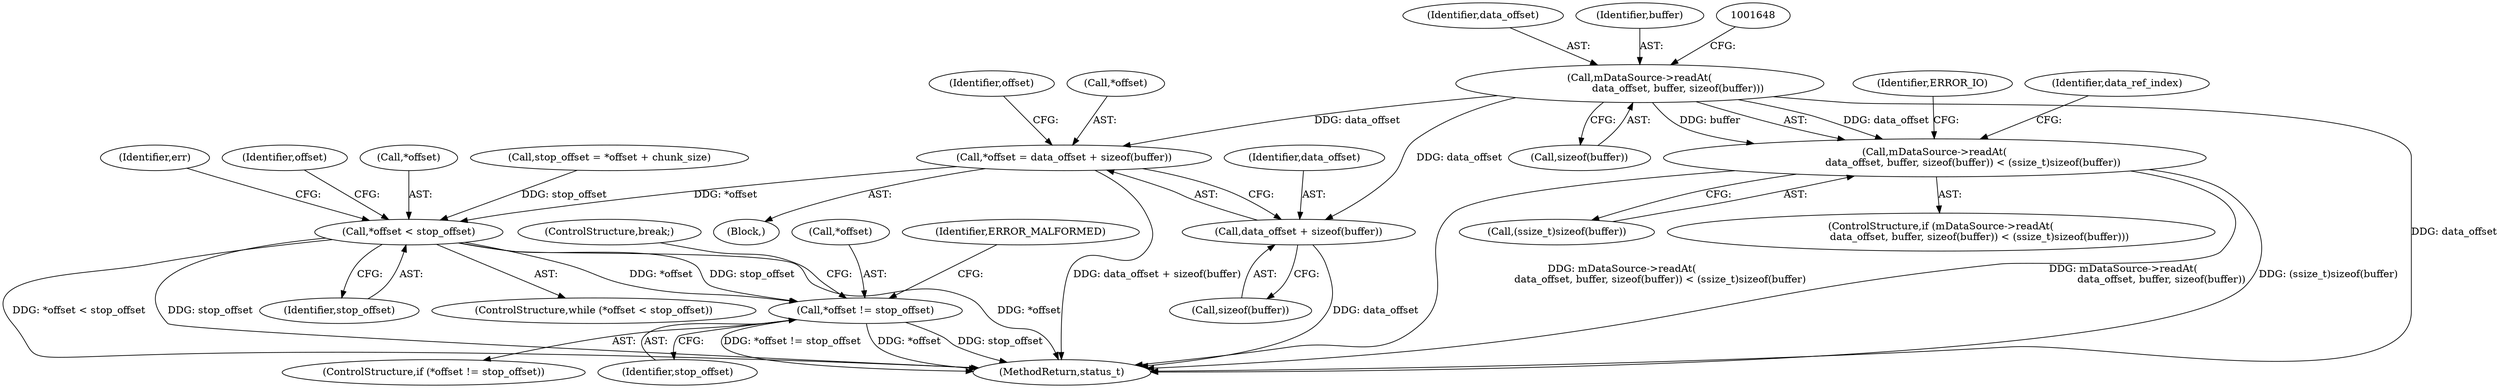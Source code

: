 digraph "0_Android_463a6f807e187828442949d1924e143cf07778c6@API" {
"1001642" [label="(Call,mDataSource->readAt(\n                        data_offset, buffer, sizeof(buffer)))"];
"1001641" [label="(Call,mDataSource->readAt(\n                        data_offset, buffer, sizeof(buffer)) < (ssize_t)sizeof(buffer))"];
"1001722" [label="(Call,*offset = data_offset + sizeof(buffer))"];
"1001730" [label="(Call,*offset < stop_offset)"];
"1001751" [label="(Call,*offset != stop_offset)"];
"1001725" [label="(Call,data_offset + sizeof(buffer))"];
"1001625" [label="(Block,)"];
"1001643" [label="(Identifier,data_offset)"];
"1001653" [label="(Identifier,ERROR_IO)"];
"1001750" [label="(ControlStructure,if (*offset != stop_offset))"];
"1001726" [label="(Identifier,data_offset)"];
"1001751" [label="(Call,*offset != stop_offset)"];
"1001752" [label="(Call,*offset)"];
"1001642" [label="(Call,mDataSource->readAt(\n                        data_offset, buffer, sizeof(buffer)))"];
"1001730" [label="(Call,*offset < stop_offset)"];
"1001727" [label="(Call,sizeof(buffer))"];
"1001757" [label="(Identifier,ERROR_MALFORMED)"];
"1001725" [label="(Call,data_offset + sizeof(buffer))"];
"1001758" [label="(ControlStructure,break;)"];
"1001640" [label="(ControlStructure,if (mDataSource->readAt(\n                        data_offset, buffer, sizeof(buffer)) < (ssize_t)sizeof(buffer)))"];
"1001723" [label="(Call,*offset)"];
"1001722" [label="(Call,*offset = data_offset + sizeof(buffer))"];
"1001733" [label="(Identifier,stop_offset)"];
"1001731" [label="(Call,*offset)"];
"1001732" [label="(Identifier,offset)"];
"1002911" [label="(MethodReturn,status_t)"];
"1001716" [label="(Call,stop_offset = *offset + chunk_size)"];
"1001644" [label="(Identifier,buffer)"];
"1001737" [label="(Identifier,err)"];
"1001645" [label="(Call,sizeof(buffer))"];
"1001641" [label="(Call,mDataSource->readAt(\n                        data_offset, buffer, sizeof(buffer)) < (ssize_t)sizeof(buffer))"];
"1001647" [label="(Call,(ssize_t)sizeof(buffer))"];
"1001754" [label="(Identifier,stop_offset)"];
"1001729" [label="(ControlStructure,while (*offset < stop_offset))"];
"1001656" [label="(Identifier,data_ref_index)"];
"1001753" [label="(Identifier,offset)"];
"1001642" -> "1001641"  [label="AST: "];
"1001642" -> "1001645"  [label="CFG: "];
"1001643" -> "1001642"  [label="AST: "];
"1001644" -> "1001642"  [label="AST: "];
"1001645" -> "1001642"  [label="AST: "];
"1001648" -> "1001642"  [label="CFG: "];
"1001642" -> "1002911"  [label="DDG: data_offset"];
"1001642" -> "1001641"  [label="DDG: data_offset"];
"1001642" -> "1001641"  [label="DDG: buffer"];
"1001642" -> "1001722"  [label="DDG: data_offset"];
"1001642" -> "1001725"  [label="DDG: data_offset"];
"1001641" -> "1001640"  [label="AST: "];
"1001641" -> "1001647"  [label="CFG: "];
"1001647" -> "1001641"  [label="AST: "];
"1001653" -> "1001641"  [label="CFG: "];
"1001656" -> "1001641"  [label="CFG: "];
"1001641" -> "1002911"  [label="DDG: mDataSource->readAt(\n                        data_offset, buffer, sizeof(buffer))"];
"1001641" -> "1002911"  [label="DDG: (ssize_t)sizeof(buffer)"];
"1001641" -> "1002911"  [label="DDG: mDataSource->readAt(\n                        data_offset, buffer, sizeof(buffer)) < (ssize_t)sizeof(buffer)"];
"1001722" -> "1001625"  [label="AST: "];
"1001722" -> "1001725"  [label="CFG: "];
"1001723" -> "1001722"  [label="AST: "];
"1001725" -> "1001722"  [label="AST: "];
"1001732" -> "1001722"  [label="CFG: "];
"1001722" -> "1002911"  [label="DDG: data_offset + sizeof(buffer)"];
"1001722" -> "1001730"  [label="DDG: *offset"];
"1001730" -> "1001729"  [label="AST: "];
"1001730" -> "1001733"  [label="CFG: "];
"1001731" -> "1001730"  [label="AST: "];
"1001733" -> "1001730"  [label="AST: "];
"1001737" -> "1001730"  [label="CFG: "];
"1001753" -> "1001730"  [label="CFG: "];
"1001730" -> "1002911"  [label="DDG: *offset < stop_offset"];
"1001730" -> "1002911"  [label="DDG: *offset"];
"1001730" -> "1002911"  [label="DDG: stop_offset"];
"1001716" -> "1001730"  [label="DDG: stop_offset"];
"1001730" -> "1001751"  [label="DDG: *offset"];
"1001730" -> "1001751"  [label="DDG: stop_offset"];
"1001751" -> "1001750"  [label="AST: "];
"1001751" -> "1001754"  [label="CFG: "];
"1001752" -> "1001751"  [label="AST: "];
"1001754" -> "1001751"  [label="AST: "];
"1001757" -> "1001751"  [label="CFG: "];
"1001758" -> "1001751"  [label="CFG: "];
"1001751" -> "1002911"  [label="DDG: *offset != stop_offset"];
"1001751" -> "1002911"  [label="DDG: *offset"];
"1001751" -> "1002911"  [label="DDG: stop_offset"];
"1001725" -> "1001727"  [label="CFG: "];
"1001726" -> "1001725"  [label="AST: "];
"1001727" -> "1001725"  [label="AST: "];
"1001725" -> "1002911"  [label="DDG: data_offset"];
}
